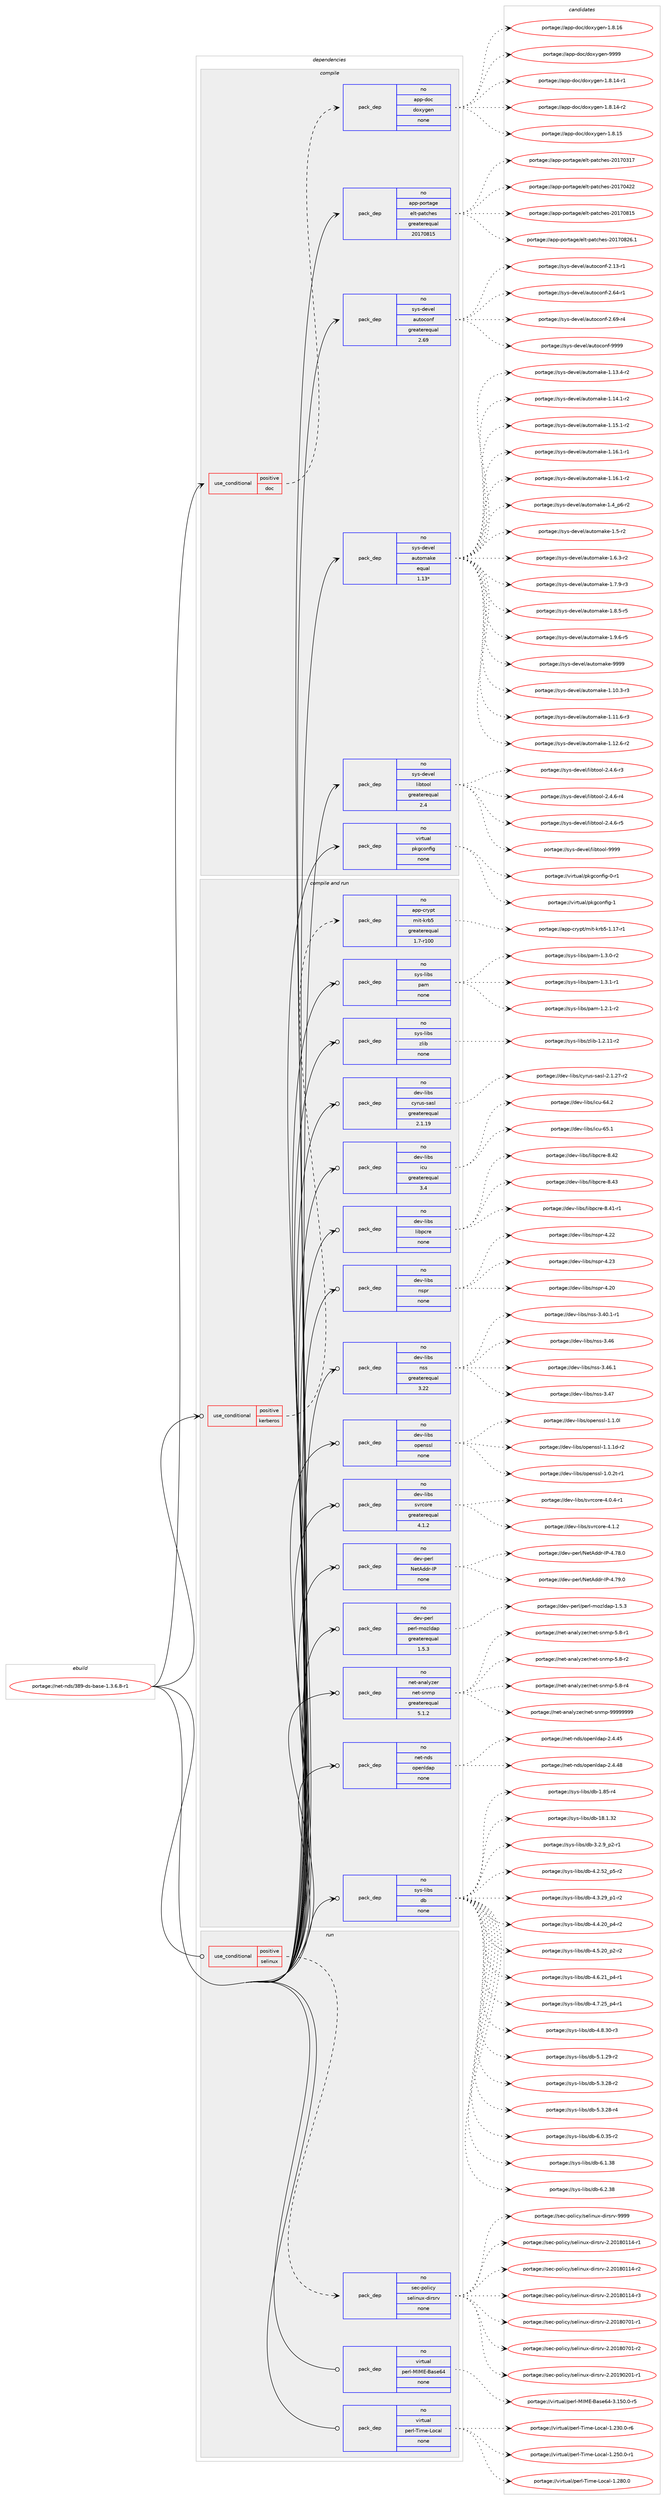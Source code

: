 digraph prolog {

# *************
# Graph options
# *************

newrank=true;
concentrate=true;
compound=true;
graph [rankdir=LR,fontname=Helvetica,fontsize=10,ranksep=1.5];#, ranksep=2.5, nodesep=0.2];
edge  [arrowhead=vee];
node  [fontname=Helvetica,fontsize=10];

# **********
# The ebuild
# **********

subgraph cluster_leftcol {
color=gray;
rank=same;
label=<<i>ebuild</i>>;
id [label="portage://net-nds/389-ds-base-1.3.6.8-r1", color=red, width=4, href="../net-nds/389-ds-base-1.3.6.8-r1.svg"];
}

# ****************
# The dependencies
# ****************

subgraph cluster_midcol {
color=gray;
label=<<i>dependencies</i>>;
subgraph cluster_compile {
fillcolor="#eeeeee";
style=filled;
label=<<i>compile</i>>;
subgraph cond93005 {
dependency371819 [label=<<TABLE BORDER="0" CELLBORDER="1" CELLSPACING="0" CELLPADDING="4"><TR><TD ROWSPAN="3" CELLPADDING="10">use_conditional</TD></TR><TR><TD>positive</TD></TR><TR><TD>doc</TD></TR></TABLE>>, shape=none, color=red];
subgraph pack272538 {
dependency371820 [label=<<TABLE BORDER="0" CELLBORDER="1" CELLSPACING="0" CELLPADDING="4" WIDTH="220"><TR><TD ROWSPAN="6" CELLPADDING="30">pack_dep</TD></TR><TR><TD WIDTH="110">no</TD></TR><TR><TD>app-doc</TD></TR><TR><TD>doxygen</TD></TR><TR><TD>none</TD></TR><TR><TD></TD></TR></TABLE>>, shape=none, color=blue];
}
dependency371819:e -> dependency371820:w [weight=20,style="dashed",arrowhead="vee"];
}
id:e -> dependency371819:w [weight=20,style="solid",arrowhead="vee"];
subgraph pack272539 {
dependency371821 [label=<<TABLE BORDER="0" CELLBORDER="1" CELLSPACING="0" CELLPADDING="4" WIDTH="220"><TR><TD ROWSPAN="6" CELLPADDING="30">pack_dep</TD></TR><TR><TD WIDTH="110">no</TD></TR><TR><TD>app-portage</TD></TR><TR><TD>elt-patches</TD></TR><TR><TD>greaterequal</TD></TR><TR><TD>20170815</TD></TR></TABLE>>, shape=none, color=blue];
}
id:e -> dependency371821:w [weight=20,style="solid",arrowhead="vee"];
subgraph pack272540 {
dependency371822 [label=<<TABLE BORDER="0" CELLBORDER="1" CELLSPACING="0" CELLPADDING="4" WIDTH="220"><TR><TD ROWSPAN="6" CELLPADDING="30">pack_dep</TD></TR><TR><TD WIDTH="110">no</TD></TR><TR><TD>sys-devel</TD></TR><TR><TD>autoconf</TD></TR><TR><TD>greaterequal</TD></TR><TR><TD>2.69</TD></TR></TABLE>>, shape=none, color=blue];
}
id:e -> dependency371822:w [weight=20,style="solid",arrowhead="vee"];
subgraph pack272541 {
dependency371823 [label=<<TABLE BORDER="0" CELLBORDER="1" CELLSPACING="0" CELLPADDING="4" WIDTH="220"><TR><TD ROWSPAN="6" CELLPADDING="30">pack_dep</TD></TR><TR><TD WIDTH="110">no</TD></TR><TR><TD>sys-devel</TD></TR><TR><TD>automake</TD></TR><TR><TD>equal</TD></TR><TR><TD>1.13*</TD></TR></TABLE>>, shape=none, color=blue];
}
id:e -> dependency371823:w [weight=20,style="solid",arrowhead="vee"];
subgraph pack272542 {
dependency371824 [label=<<TABLE BORDER="0" CELLBORDER="1" CELLSPACING="0" CELLPADDING="4" WIDTH="220"><TR><TD ROWSPAN="6" CELLPADDING="30">pack_dep</TD></TR><TR><TD WIDTH="110">no</TD></TR><TR><TD>sys-devel</TD></TR><TR><TD>libtool</TD></TR><TR><TD>greaterequal</TD></TR><TR><TD>2.4</TD></TR></TABLE>>, shape=none, color=blue];
}
id:e -> dependency371824:w [weight=20,style="solid",arrowhead="vee"];
subgraph pack272543 {
dependency371825 [label=<<TABLE BORDER="0" CELLBORDER="1" CELLSPACING="0" CELLPADDING="4" WIDTH="220"><TR><TD ROWSPAN="6" CELLPADDING="30">pack_dep</TD></TR><TR><TD WIDTH="110">no</TD></TR><TR><TD>virtual</TD></TR><TR><TD>pkgconfig</TD></TR><TR><TD>none</TD></TR><TR><TD></TD></TR></TABLE>>, shape=none, color=blue];
}
id:e -> dependency371825:w [weight=20,style="solid",arrowhead="vee"];
}
subgraph cluster_compileandrun {
fillcolor="#eeeeee";
style=filled;
label=<<i>compile and run</i>>;
subgraph cond93006 {
dependency371826 [label=<<TABLE BORDER="0" CELLBORDER="1" CELLSPACING="0" CELLPADDING="4"><TR><TD ROWSPAN="3" CELLPADDING="10">use_conditional</TD></TR><TR><TD>positive</TD></TR><TR><TD>kerberos</TD></TR></TABLE>>, shape=none, color=red];
subgraph pack272544 {
dependency371827 [label=<<TABLE BORDER="0" CELLBORDER="1" CELLSPACING="0" CELLPADDING="4" WIDTH="220"><TR><TD ROWSPAN="6" CELLPADDING="30">pack_dep</TD></TR><TR><TD WIDTH="110">no</TD></TR><TR><TD>app-crypt</TD></TR><TR><TD>mit-krb5</TD></TR><TR><TD>greaterequal</TD></TR><TR><TD>1.7-r100</TD></TR></TABLE>>, shape=none, color=blue];
}
dependency371826:e -> dependency371827:w [weight=20,style="dashed",arrowhead="vee"];
}
id:e -> dependency371826:w [weight=20,style="solid",arrowhead="odotvee"];
subgraph pack272545 {
dependency371828 [label=<<TABLE BORDER="0" CELLBORDER="1" CELLSPACING="0" CELLPADDING="4" WIDTH="220"><TR><TD ROWSPAN="6" CELLPADDING="30">pack_dep</TD></TR><TR><TD WIDTH="110">no</TD></TR><TR><TD>dev-libs</TD></TR><TR><TD>cyrus-sasl</TD></TR><TR><TD>greaterequal</TD></TR><TR><TD>2.1.19</TD></TR></TABLE>>, shape=none, color=blue];
}
id:e -> dependency371828:w [weight=20,style="solid",arrowhead="odotvee"];
subgraph pack272546 {
dependency371829 [label=<<TABLE BORDER="0" CELLBORDER="1" CELLSPACING="0" CELLPADDING="4" WIDTH="220"><TR><TD ROWSPAN="6" CELLPADDING="30">pack_dep</TD></TR><TR><TD WIDTH="110">no</TD></TR><TR><TD>dev-libs</TD></TR><TR><TD>icu</TD></TR><TR><TD>greaterequal</TD></TR><TR><TD>3.4</TD></TR></TABLE>>, shape=none, color=blue];
}
id:e -> dependency371829:w [weight=20,style="solid",arrowhead="odotvee"];
subgraph pack272547 {
dependency371830 [label=<<TABLE BORDER="0" CELLBORDER="1" CELLSPACING="0" CELLPADDING="4" WIDTH="220"><TR><TD ROWSPAN="6" CELLPADDING="30">pack_dep</TD></TR><TR><TD WIDTH="110">no</TD></TR><TR><TD>dev-libs</TD></TR><TR><TD>libpcre</TD></TR><TR><TD>none</TD></TR><TR><TD></TD></TR></TABLE>>, shape=none, color=blue];
}
id:e -> dependency371830:w [weight=20,style="solid",arrowhead="odotvee"];
subgraph pack272548 {
dependency371831 [label=<<TABLE BORDER="0" CELLBORDER="1" CELLSPACING="0" CELLPADDING="4" WIDTH="220"><TR><TD ROWSPAN="6" CELLPADDING="30">pack_dep</TD></TR><TR><TD WIDTH="110">no</TD></TR><TR><TD>dev-libs</TD></TR><TR><TD>nspr</TD></TR><TR><TD>none</TD></TR><TR><TD></TD></TR></TABLE>>, shape=none, color=blue];
}
id:e -> dependency371831:w [weight=20,style="solid",arrowhead="odotvee"];
subgraph pack272549 {
dependency371832 [label=<<TABLE BORDER="0" CELLBORDER="1" CELLSPACING="0" CELLPADDING="4" WIDTH="220"><TR><TD ROWSPAN="6" CELLPADDING="30">pack_dep</TD></TR><TR><TD WIDTH="110">no</TD></TR><TR><TD>dev-libs</TD></TR><TR><TD>nss</TD></TR><TR><TD>greaterequal</TD></TR><TR><TD>3.22</TD></TR></TABLE>>, shape=none, color=blue];
}
id:e -> dependency371832:w [weight=20,style="solid",arrowhead="odotvee"];
subgraph pack272550 {
dependency371833 [label=<<TABLE BORDER="0" CELLBORDER="1" CELLSPACING="0" CELLPADDING="4" WIDTH="220"><TR><TD ROWSPAN="6" CELLPADDING="30">pack_dep</TD></TR><TR><TD WIDTH="110">no</TD></TR><TR><TD>dev-libs</TD></TR><TR><TD>openssl</TD></TR><TR><TD>none</TD></TR><TR><TD></TD></TR></TABLE>>, shape=none, color=blue];
}
id:e -> dependency371833:w [weight=20,style="solid",arrowhead="odotvee"];
subgraph pack272551 {
dependency371834 [label=<<TABLE BORDER="0" CELLBORDER="1" CELLSPACING="0" CELLPADDING="4" WIDTH="220"><TR><TD ROWSPAN="6" CELLPADDING="30">pack_dep</TD></TR><TR><TD WIDTH="110">no</TD></TR><TR><TD>dev-libs</TD></TR><TR><TD>svrcore</TD></TR><TR><TD>greaterequal</TD></TR><TR><TD>4.1.2</TD></TR></TABLE>>, shape=none, color=blue];
}
id:e -> dependency371834:w [weight=20,style="solid",arrowhead="odotvee"];
subgraph pack272552 {
dependency371835 [label=<<TABLE BORDER="0" CELLBORDER="1" CELLSPACING="0" CELLPADDING="4" WIDTH="220"><TR><TD ROWSPAN="6" CELLPADDING="30">pack_dep</TD></TR><TR><TD WIDTH="110">no</TD></TR><TR><TD>dev-perl</TD></TR><TR><TD>NetAddr-IP</TD></TR><TR><TD>none</TD></TR><TR><TD></TD></TR></TABLE>>, shape=none, color=blue];
}
id:e -> dependency371835:w [weight=20,style="solid",arrowhead="odotvee"];
subgraph pack272553 {
dependency371836 [label=<<TABLE BORDER="0" CELLBORDER="1" CELLSPACING="0" CELLPADDING="4" WIDTH="220"><TR><TD ROWSPAN="6" CELLPADDING="30">pack_dep</TD></TR><TR><TD WIDTH="110">no</TD></TR><TR><TD>dev-perl</TD></TR><TR><TD>perl-mozldap</TD></TR><TR><TD>greaterequal</TD></TR><TR><TD>1.5.3</TD></TR></TABLE>>, shape=none, color=blue];
}
id:e -> dependency371836:w [weight=20,style="solid",arrowhead="odotvee"];
subgraph pack272554 {
dependency371837 [label=<<TABLE BORDER="0" CELLBORDER="1" CELLSPACING="0" CELLPADDING="4" WIDTH="220"><TR><TD ROWSPAN="6" CELLPADDING="30">pack_dep</TD></TR><TR><TD WIDTH="110">no</TD></TR><TR><TD>net-analyzer</TD></TR><TR><TD>net-snmp</TD></TR><TR><TD>greaterequal</TD></TR><TR><TD>5.1.2</TD></TR></TABLE>>, shape=none, color=blue];
}
id:e -> dependency371837:w [weight=20,style="solid",arrowhead="odotvee"];
subgraph pack272555 {
dependency371838 [label=<<TABLE BORDER="0" CELLBORDER="1" CELLSPACING="0" CELLPADDING="4" WIDTH="220"><TR><TD ROWSPAN="6" CELLPADDING="30">pack_dep</TD></TR><TR><TD WIDTH="110">no</TD></TR><TR><TD>net-nds</TD></TR><TR><TD>openldap</TD></TR><TR><TD>none</TD></TR><TR><TD></TD></TR></TABLE>>, shape=none, color=blue];
}
id:e -> dependency371838:w [weight=20,style="solid",arrowhead="odotvee"];
subgraph pack272556 {
dependency371839 [label=<<TABLE BORDER="0" CELLBORDER="1" CELLSPACING="0" CELLPADDING="4" WIDTH="220"><TR><TD ROWSPAN="6" CELLPADDING="30">pack_dep</TD></TR><TR><TD WIDTH="110">no</TD></TR><TR><TD>sys-libs</TD></TR><TR><TD>db</TD></TR><TR><TD>none</TD></TR><TR><TD></TD></TR></TABLE>>, shape=none, color=blue];
}
id:e -> dependency371839:w [weight=20,style="solid",arrowhead="odotvee"];
subgraph pack272557 {
dependency371840 [label=<<TABLE BORDER="0" CELLBORDER="1" CELLSPACING="0" CELLPADDING="4" WIDTH="220"><TR><TD ROWSPAN="6" CELLPADDING="30">pack_dep</TD></TR><TR><TD WIDTH="110">no</TD></TR><TR><TD>sys-libs</TD></TR><TR><TD>pam</TD></TR><TR><TD>none</TD></TR><TR><TD></TD></TR></TABLE>>, shape=none, color=blue];
}
id:e -> dependency371840:w [weight=20,style="solid",arrowhead="odotvee"];
subgraph pack272558 {
dependency371841 [label=<<TABLE BORDER="0" CELLBORDER="1" CELLSPACING="0" CELLPADDING="4" WIDTH="220"><TR><TD ROWSPAN="6" CELLPADDING="30">pack_dep</TD></TR><TR><TD WIDTH="110">no</TD></TR><TR><TD>sys-libs</TD></TR><TR><TD>zlib</TD></TR><TR><TD>none</TD></TR><TR><TD></TD></TR></TABLE>>, shape=none, color=blue];
}
id:e -> dependency371841:w [weight=20,style="solid",arrowhead="odotvee"];
}
subgraph cluster_run {
fillcolor="#eeeeee";
style=filled;
label=<<i>run</i>>;
subgraph cond93007 {
dependency371842 [label=<<TABLE BORDER="0" CELLBORDER="1" CELLSPACING="0" CELLPADDING="4"><TR><TD ROWSPAN="3" CELLPADDING="10">use_conditional</TD></TR><TR><TD>positive</TD></TR><TR><TD>selinux</TD></TR></TABLE>>, shape=none, color=red];
subgraph pack272559 {
dependency371843 [label=<<TABLE BORDER="0" CELLBORDER="1" CELLSPACING="0" CELLPADDING="4" WIDTH="220"><TR><TD ROWSPAN="6" CELLPADDING="30">pack_dep</TD></TR><TR><TD WIDTH="110">no</TD></TR><TR><TD>sec-policy</TD></TR><TR><TD>selinux-dirsrv</TD></TR><TR><TD>none</TD></TR><TR><TD></TD></TR></TABLE>>, shape=none, color=blue];
}
dependency371842:e -> dependency371843:w [weight=20,style="dashed",arrowhead="vee"];
}
id:e -> dependency371842:w [weight=20,style="solid",arrowhead="odot"];
subgraph pack272560 {
dependency371844 [label=<<TABLE BORDER="0" CELLBORDER="1" CELLSPACING="0" CELLPADDING="4" WIDTH="220"><TR><TD ROWSPAN="6" CELLPADDING="30">pack_dep</TD></TR><TR><TD WIDTH="110">no</TD></TR><TR><TD>virtual</TD></TR><TR><TD>perl-MIME-Base64</TD></TR><TR><TD>none</TD></TR><TR><TD></TD></TR></TABLE>>, shape=none, color=blue];
}
id:e -> dependency371844:w [weight=20,style="solid",arrowhead="odot"];
subgraph pack272561 {
dependency371845 [label=<<TABLE BORDER="0" CELLBORDER="1" CELLSPACING="0" CELLPADDING="4" WIDTH="220"><TR><TD ROWSPAN="6" CELLPADDING="30">pack_dep</TD></TR><TR><TD WIDTH="110">no</TD></TR><TR><TD>virtual</TD></TR><TR><TD>perl-Time-Local</TD></TR><TR><TD>none</TD></TR><TR><TD></TD></TR></TABLE>>, shape=none, color=blue];
}
id:e -> dependency371845:w [weight=20,style="solid",arrowhead="odot"];
}
}

# **************
# The candidates
# **************

subgraph cluster_choices {
rank=same;
color=gray;
label=<<i>candidates</i>>;

subgraph choice272538 {
color=black;
nodesep=1;
choiceportage97112112451001119947100111120121103101110454946564649524511449 [label="portage://app-doc/doxygen-1.8.14-r1", color=red, width=4,href="../app-doc/doxygen-1.8.14-r1.svg"];
choiceportage97112112451001119947100111120121103101110454946564649524511450 [label="portage://app-doc/doxygen-1.8.14-r2", color=red, width=4,href="../app-doc/doxygen-1.8.14-r2.svg"];
choiceportage9711211245100111994710011112012110310111045494656464953 [label="portage://app-doc/doxygen-1.8.15", color=red, width=4,href="../app-doc/doxygen-1.8.15.svg"];
choiceportage9711211245100111994710011112012110310111045494656464954 [label="portage://app-doc/doxygen-1.8.16", color=red, width=4,href="../app-doc/doxygen-1.8.16.svg"];
choiceportage971121124510011199471001111201211031011104557575757 [label="portage://app-doc/doxygen-9999", color=red, width=4,href="../app-doc/doxygen-9999.svg"];
dependency371820:e -> choiceportage97112112451001119947100111120121103101110454946564649524511449:w [style=dotted,weight="100"];
dependency371820:e -> choiceportage97112112451001119947100111120121103101110454946564649524511450:w [style=dotted,weight="100"];
dependency371820:e -> choiceportage9711211245100111994710011112012110310111045494656464953:w [style=dotted,weight="100"];
dependency371820:e -> choiceportage9711211245100111994710011112012110310111045494656464954:w [style=dotted,weight="100"];
dependency371820:e -> choiceportage971121124510011199471001111201211031011104557575757:w [style=dotted,weight="100"];
}
subgraph choice272539 {
color=black;
nodesep=1;
choiceportage97112112451121111141169710310147101108116451129711699104101115455048495548514955 [label="portage://app-portage/elt-patches-20170317", color=red, width=4,href="../app-portage/elt-patches-20170317.svg"];
choiceportage97112112451121111141169710310147101108116451129711699104101115455048495548525050 [label="portage://app-portage/elt-patches-20170422", color=red, width=4,href="../app-portage/elt-patches-20170422.svg"];
choiceportage97112112451121111141169710310147101108116451129711699104101115455048495548564953 [label="portage://app-portage/elt-patches-20170815", color=red, width=4,href="../app-portage/elt-patches-20170815.svg"];
choiceportage971121124511211111411697103101471011081164511297116991041011154550484955485650544649 [label="portage://app-portage/elt-patches-20170826.1", color=red, width=4,href="../app-portage/elt-patches-20170826.1.svg"];
dependency371821:e -> choiceportage97112112451121111141169710310147101108116451129711699104101115455048495548514955:w [style=dotted,weight="100"];
dependency371821:e -> choiceportage97112112451121111141169710310147101108116451129711699104101115455048495548525050:w [style=dotted,weight="100"];
dependency371821:e -> choiceportage97112112451121111141169710310147101108116451129711699104101115455048495548564953:w [style=dotted,weight="100"];
dependency371821:e -> choiceportage971121124511211111411697103101471011081164511297116991041011154550484955485650544649:w [style=dotted,weight="100"];
}
subgraph choice272540 {
color=black;
nodesep=1;
choiceportage1151211154510010111810110847971171161119911111010245504649514511449 [label="portage://sys-devel/autoconf-2.13-r1", color=red, width=4,href="../sys-devel/autoconf-2.13-r1.svg"];
choiceportage1151211154510010111810110847971171161119911111010245504654524511449 [label="portage://sys-devel/autoconf-2.64-r1", color=red, width=4,href="../sys-devel/autoconf-2.64-r1.svg"];
choiceportage1151211154510010111810110847971171161119911111010245504654574511452 [label="portage://sys-devel/autoconf-2.69-r4", color=red, width=4,href="../sys-devel/autoconf-2.69-r4.svg"];
choiceportage115121115451001011181011084797117116111991111101024557575757 [label="portage://sys-devel/autoconf-9999", color=red, width=4,href="../sys-devel/autoconf-9999.svg"];
dependency371822:e -> choiceportage1151211154510010111810110847971171161119911111010245504649514511449:w [style=dotted,weight="100"];
dependency371822:e -> choiceportage1151211154510010111810110847971171161119911111010245504654524511449:w [style=dotted,weight="100"];
dependency371822:e -> choiceportage1151211154510010111810110847971171161119911111010245504654574511452:w [style=dotted,weight="100"];
dependency371822:e -> choiceportage115121115451001011181011084797117116111991111101024557575757:w [style=dotted,weight="100"];
}
subgraph choice272541 {
color=black;
nodesep=1;
choiceportage11512111545100101118101108479711711611110997107101454946494846514511451 [label="portage://sys-devel/automake-1.10.3-r3", color=red, width=4,href="../sys-devel/automake-1.10.3-r3.svg"];
choiceportage11512111545100101118101108479711711611110997107101454946494946544511451 [label="portage://sys-devel/automake-1.11.6-r3", color=red, width=4,href="../sys-devel/automake-1.11.6-r3.svg"];
choiceportage11512111545100101118101108479711711611110997107101454946495046544511450 [label="portage://sys-devel/automake-1.12.6-r2", color=red, width=4,href="../sys-devel/automake-1.12.6-r2.svg"];
choiceportage11512111545100101118101108479711711611110997107101454946495146524511450 [label="portage://sys-devel/automake-1.13.4-r2", color=red, width=4,href="../sys-devel/automake-1.13.4-r2.svg"];
choiceportage11512111545100101118101108479711711611110997107101454946495246494511450 [label="portage://sys-devel/automake-1.14.1-r2", color=red, width=4,href="../sys-devel/automake-1.14.1-r2.svg"];
choiceportage11512111545100101118101108479711711611110997107101454946495346494511450 [label="portage://sys-devel/automake-1.15.1-r2", color=red, width=4,href="../sys-devel/automake-1.15.1-r2.svg"];
choiceportage11512111545100101118101108479711711611110997107101454946495446494511449 [label="portage://sys-devel/automake-1.16.1-r1", color=red, width=4,href="../sys-devel/automake-1.16.1-r1.svg"];
choiceportage11512111545100101118101108479711711611110997107101454946495446494511450 [label="portage://sys-devel/automake-1.16.1-r2", color=red, width=4,href="../sys-devel/automake-1.16.1-r2.svg"];
choiceportage115121115451001011181011084797117116111109971071014549465295112544511450 [label="portage://sys-devel/automake-1.4_p6-r2", color=red, width=4,href="../sys-devel/automake-1.4_p6-r2.svg"];
choiceportage11512111545100101118101108479711711611110997107101454946534511450 [label="portage://sys-devel/automake-1.5-r2", color=red, width=4,href="../sys-devel/automake-1.5-r2.svg"];
choiceportage115121115451001011181011084797117116111109971071014549465446514511450 [label="portage://sys-devel/automake-1.6.3-r2", color=red, width=4,href="../sys-devel/automake-1.6.3-r2.svg"];
choiceportage115121115451001011181011084797117116111109971071014549465546574511451 [label="portage://sys-devel/automake-1.7.9-r3", color=red, width=4,href="../sys-devel/automake-1.7.9-r3.svg"];
choiceportage115121115451001011181011084797117116111109971071014549465646534511453 [label="portage://sys-devel/automake-1.8.5-r5", color=red, width=4,href="../sys-devel/automake-1.8.5-r5.svg"];
choiceportage115121115451001011181011084797117116111109971071014549465746544511453 [label="portage://sys-devel/automake-1.9.6-r5", color=red, width=4,href="../sys-devel/automake-1.9.6-r5.svg"];
choiceportage115121115451001011181011084797117116111109971071014557575757 [label="portage://sys-devel/automake-9999", color=red, width=4,href="../sys-devel/automake-9999.svg"];
dependency371823:e -> choiceportage11512111545100101118101108479711711611110997107101454946494846514511451:w [style=dotted,weight="100"];
dependency371823:e -> choiceportage11512111545100101118101108479711711611110997107101454946494946544511451:w [style=dotted,weight="100"];
dependency371823:e -> choiceportage11512111545100101118101108479711711611110997107101454946495046544511450:w [style=dotted,weight="100"];
dependency371823:e -> choiceportage11512111545100101118101108479711711611110997107101454946495146524511450:w [style=dotted,weight="100"];
dependency371823:e -> choiceportage11512111545100101118101108479711711611110997107101454946495246494511450:w [style=dotted,weight="100"];
dependency371823:e -> choiceportage11512111545100101118101108479711711611110997107101454946495346494511450:w [style=dotted,weight="100"];
dependency371823:e -> choiceportage11512111545100101118101108479711711611110997107101454946495446494511449:w [style=dotted,weight="100"];
dependency371823:e -> choiceportage11512111545100101118101108479711711611110997107101454946495446494511450:w [style=dotted,weight="100"];
dependency371823:e -> choiceportage115121115451001011181011084797117116111109971071014549465295112544511450:w [style=dotted,weight="100"];
dependency371823:e -> choiceportage11512111545100101118101108479711711611110997107101454946534511450:w [style=dotted,weight="100"];
dependency371823:e -> choiceportage115121115451001011181011084797117116111109971071014549465446514511450:w [style=dotted,weight="100"];
dependency371823:e -> choiceportage115121115451001011181011084797117116111109971071014549465546574511451:w [style=dotted,weight="100"];
dependency371823:e -> choiceportage115121115451001011181011084797117116111109971071014549465646534511453:w [style=dotted,weight="100"];
dependency371823:e -> choiceportage115121115451001011181011084797117116111109971071014549465746544511453:w [style=dotted,weight="100"];
dependency371823:e -> choiceportage115121115451001011181011084797117116111109971071014557575757:w [style=dotted,weight="100"];
}
subgraph choice272542 {
color=black;
nodesep=1;
choiceportage1151211154510010111810110847108105981161111111084550465246544511451 [label="portage://sys-devel/libtool-2.4.6-r3", color=red, width=4,href="../sys-devel/libtool-2.4.6-r3.svg"];
choiceportage1151211154510010111810110847108105981161111111084550465246544511452 [label="portage://sys-devel/libtool-2.4.6-r4", color=red, width=4,href="../sys-devel/libtool-2.4.6-r4.svg"];
choiceportage1151211154510010111810110847108105981161111111084550465246544511453 [label="portage://sys-devel/libtool-2.4.6-r5", color=red, width=4,href="../sys-devel/libtool-2.4.6-r5.svg"];
choiceportage1151211154510010111810110847108105981161111111084557575757 [label="portage://sys-devel/libtool-9999", color=red, width=4,href="../sys-devel/libtool-9999.svg"];
dependency371824:e -> choiceportage1151211154510010111810110847108105981161111111084550465246544511451:w [style=dotted,weight="100"];
dependency371824:e -> choiceportage1151211154510010111810110847108105981161111111084550465246544511452:w [style=dotted,weight="100"];
dependency371824:e -> choiceportage1151211154510010111810110847108105981161111111084550465246544511453:w [style=dotted,weight="100"];
dependency371824:e -> choiceportage1151211154510010111810110847108105981161111111084557575757:w [style=dotted,weight="100"];
}
subgraph choice272543 {
color=black;
nodesep=1;
choiceportage11810511411611797108471121071039911111010210510345484511449 [label="portage://virtual/pkgconfig-0-r1", color=red, width=4,href="../virtual/pkgconfig-0-r1.svg"];
choiceportage1181051141161179710847112107103991111101021051034549 [label="portage://virtual/pkgconfig-1", color=red, width=4,href="../virtual/pkgconfig-1.svg"];
dependency371825:e -> choiceportage11810511411611797108471121071039911111010210510345484511449:w [style=dotted,weight="100"];
dependency371825:e -> choiceportage1181051141161179710847112107103991111101021051034549:w [style=dotted,weight="100"];
}
subgraph choice272544 {
color=black;
nodesep=1;
choiceportage9711211245991141211121164710910511645107114985345494649554511449 [label="portage://app-crypt/mit-krb5-1.17-r1", color=red, width=4,href="../app-crypt/mit-krb5-1.17-r1.svg"];
dependency371827:e -> choiceportage9711211245991141211121164710910511645107114985345494649554511449:w [style=dotted,weight="100"];
}
subgraph choice272545 {
color=black;
nodesep=1;
choiceportage100101118451081059811547991211141171154511597115108455046494650554511450 [label="portage://dev-libs/cyrus-sasl-2.1.27-r2", color=red, width=4,href="../dev-libs/cyrus-sasl-2.1.27-r2.svg"];
dependency371828:e -> choiceportage100101118451081059811547991211141171154511597115108455046494650554511450:w [style=dotted,weight="100"];
}
subgraph choice272546 {
color=black;
nodesep=1;
choiceportage100101118451081059811547105991174554524650 [label="portage://dev-libs/icu-64.2", color=red, width=4,href="../dev-libs/icu-64.2.svg"];
choiceportage100101118451081059811547105991174554534649 [label="portage://dev-libs/icu-65.1", color=red, width=4,href="../dev-libs/icu-65.1.svg"];
dependency371829:e -> choiceportage100101118451081059811547105991174554524650:w [style=dotted,weight="100"];
dependency371829:e -> choiceportage100101118451081059811547105991174554534649:w [style=dotted,weight="100"];
}
subgraph choice272547 {
color=black;
nodesep=1;
choiceportage100101118451081059811547108105981129911410145564652494511449 [label="portage://dev-libs/libpcre-8.41-r1", color=red, width=4,href="../dev-libs/libpcre-8.41-r1.svg"];
choiceportage10010111845108105981154710810598112991141014556465250 [label="portage://dev-libs/libpcre-8.42", color=red, width=4,href="../dev-libs/libpcre-8.42.svg"];
choiceportage10010111845108105981154710810598112991141014556465251 [label="portage://dev-libs/libpcre-8.43", color=red, width=4,href="../dev-libs/libpcre-8.43.svg"];
dependency371830:e -> choiceportage100101118451081059811547108105981129911410145564652494511449:w [style=dotted,weight="100"];
dependency371830:e -> choiceportage10010111845108105981154710810598112991141014556465250:w [style=dotted,weight="100"];
dependency371830:e -> choiceportage10010111845108105981154710810598112991141014556465251:w [style=dotted,weight="100"];
}
subgraph choice272548 {
color=black;
nodesep=1;
choiceportage1001011184510810598115471101151121144552465048 [label="portage://dev-libs/nspr-4.20", color=red, width=4,href="../dev-libs/nspr-4.20.svg"];
choiceportage1001011184510810598115471101151121144552465050 [label="portage://dev-libs/nspr-4.22", color=red, width=4,href="../dev-libs/nspr-4.22.svg"];
choiceportage1001011184510810598115471101151121144552465051 [label="portage://dev-libs/nspr-4.23", color=red, width=4,href="../dev-libs/nspr-4.23.svg"];
dependency371831:e -> choiceportage1001011184510810598115471101151121144552465048:w [style=dotted,weight="100"];
dependency371831:e -> choiceportage1001011184510810598115471101151121144552465050:w [style=dotted,weight="100"];
dependency371831:e -> choiceportage1001011184510810598115471101151121144552465051:w [style=dotted,weight="100"];
}
subgraph choice272549 {
color=black;
nodesep=1;
choiceportage100101118451081059811547110115115455146524846494511449 [label="portage://dev-libs/nss-3.40.1-r1", color=red, width=4,href="../dev-libs/nss-3.40.1-r1.svg"];
choiceportage1001011184510810598115471101151154551465254 [label="portage://dev-libs/nss-3.46", color=red, width=4,href="../dev-libs/nss-3.46.svg"];
choiceportage10010111845108105981154711011511545514652544649 [label="portage://dev-libs/nss-3.46.1", color=red, width=4,href="../dev-libs/nss-3.46.1.svg"];
choiceportage1001011184510810598115471101151154551465255 [label="portage://dev-libs/nss-3.47", color=red, width=4,href="../dev-libs/nss-3.47.svg"];
dependency371832:e -> choiceportage100101118451081059811547110115115455146524846494511449:w [style=dotted,weight="100"];
dependency371832:e -> choiceportage1001011184510810598115471101151154551465254:w [style=dotted,weight="100"];
dependency371832:e -> choiceportage10010111845108105981154711011511545514652544649:w [style=dotted,weight="100"];
dependency371832:e -> choiceportage1001011184510810598115471101151154551465255:w [style=dotted,weight="100"];
}
subgraph choice272550 {
color=black;
nodesep=1;
choiceportage1001011184510810598115471111121011101151151084549464846501164511449 [label="portage://dev-libs/openssl-1.0.2t-r1", color=red, width=4,href="../dev-libs/openssl-1.0.2t-r1.svg"];
choiceportage100101118451081059811547111112101110115115108454946494648108 [label="portage://dev-libs/openssl-1.1.0l", color=red, width=4,href="../dev-libs/openssl-1.1.0l.svg"];
choiceportage1001011184510810598115471111121011101151151084549464946491004511450 [label="portage://dev-libs/openssl-1.1.1d-r2", color=red, width=4,href="../dev-libs/openssl-1.1.1d-r2.svg"];
dependency371833:e -> choiceportage1001011184510810598115471111121011101151151084549464846501164511449:w [style=dotted,weight="100"];
dependency371833:e -> choiceportage100101118451081059811547111112101110115115108454946494648108:w [style=dotted,weight="100"];
dependency371833:e -> choiceportage1001011184510810598115471111121011101151151084549464946491004511450:w [style=dotted,weight="100"];
}
subgraph choice272551 {
color=black;
nodesep=1;
choiceportage100101118451081059811547115118114991111141014552464846524511449 [label="portage://dev-libs/svrcore-4.0.4-r1", color=red, width=4,href="../dev-libs/svrcore-4.0.4-r1.svg"];
choiceportage10010111845108105981154711511811499111114101455246494650 [label="portage://dev-libs/svrcore-4.1.2", color=red, width=4,href="../dev-libs/svrcore-4.1.2.svg"];
dependency371834:e -> choiceportage100101118451081059811547115118114991111141014552464846524511449:w [style=dotted,weight="100"];
dependency371834:e -> choiceportage10010111845108105981154711511811499111114101455246494650:w [style=dotted,weight="100"];
}
subgraph choice272552 {
color=black;
nodesep=1;
choiceportage1001011184511210111410847781011166510010011445738045524655564648 [label="portage://dev-perl/NetAddr-IP-4.78.0", color=red, width=4,href="../dev-perl/NetAddr-IP-4.78.0.svg"];
choiceportage1001011184511210111410847781011166510010011445738045524655574648 [label="portage://dev-perl/NetAddr-IP-4.79.0", color=red, width=4,href="../dev-perl/NetAddr-IP-4.79.0.svg"];
dependency371835:e -> choiceportage1001011184511210111410847781011166510010011445738045524655564648:w [style=dotted,weight="100"];
dependency371835:e -> choiceportage1001011184511210111410847781011166510010011445738045524655574648:w [style=dotted,weight="100"];
}
subgraph choice272553 {
color=black;
nodesep=1;
choiceportage10010111845112101114108471121011141084510911112210810097112454946534651 [label="portage://dev-perl/perl-mozldap-1.5.3", color=red, width=4,href="../dev-perl/perl-mozldap-1.5.3.svg"];
dependency371836:e -> choiceportage10010111845112101114108471121011141084510911112210810097112454946534651:w [style=dotted,weight="100"];
}
subgraph choice272554 {
color=black;
nodesep=1;
choiceportage1101011164597110971081211221011144711010111645115110109112455346564511449 [label="portage://net-analyzer/net-snmp-5.8-r1", color=red, width=4,href="../net-analyzer/net-snmp-5.8-r1.svg"];
choiceportage1101011164597110971081211221011144711010111645115110109112455346564511450 [label="portage://net-analyzer/net-snmp-5.8-r2", color=red, width=4,href="../net-analyzer/net-snmp-5.8-r2.svg"];
choiceportage1101011164597110971081211221011144711010111645115110109112455346564511452 [label="portage://net-analyzer/net-snmp-5.8-r4", color=red, width=4,href="../net-analyzer/net-snmp-5.8-r4.svg"];
choiceportage1101011164597110971081211221011144711010111645115110109112455757575757575757 [label="portage://net-analyzer/net-snmp-99999999", color=red, width=4,href="../net-analyzer/net-snmp-99999999.svg"];
dependency371837:e -> choiceportage1101011164597110971081211221011144711010111645115110109112455346564511449:w [style=dotted,weight="100"];
dependency371837:e -> choiceportage1101011164597110971081211221011144711010111645115110109112455346564511450:w [style=dotted,weight="100"];
dependency371837:e -> choiceportage1101011164597110971081211221011144711010111645115110109112455346564511452:w [style=dotted,weight="100"];
dependency371837:e -> choiceportage1101011164597110971081211221011144711010111645115110109112455757575757575757:w [style=dotted,weight="100"];
}
subgraph choice272555 {
color=black;
nodesep=1;
choiceportage11010111645110100115471111121011101081009711245504652465253 [label="portage://net-nds/openldap-2.4.45", color=red, width=4,href="../net-nds/openldap-2.4.45.svg"];
choiceportage11010111645110100115471111121011101081009711245504652465256 [label="portage://net-nds/openldap-2.4.48", color=red, width=4,href="../net-nds/openldap-2.4.48.svg"];
dependency371838:e -> choiceportage11010111645110100115471111121011101081009711245504652465253:w [style=dotted,weight="100"];
dependency371838:e -> choiceportage11010111645110100115471111121011101081009711245504652465256:w [style=dotted,weight="100"];
}
subgraph choice272556 {
color=black;
nodesep=1;
choiceportage1151211154510810598115471009845494656534511452 [label="portage://sys-libs/db-1.85-r4", color=red, width=4,href="../sys-libs/db-1.85-r4.svg"];
choiceportage115121115451081059811547100984549564649465150 [label="portage://sys-libs/db-18.1.32", color=red, width=4,href="../sys-libs/db-18.1.32.svg"];
choiceportage1151211154510810598115471009845514650465795112504511449 [label="portage://sys-libs/db-3.2.9_p2-r1", color=red, width=4,href="../sys-libs/db-3.2.9_p2-r1.svg"];
choiceportage115121115451081059811547100984552465046535095112534511450 [label="portage://sys-libs/db-4.2.52_p5-r2", color=red, width=4,href="../sys-libs/db-4.2.52_p5-r2.svg"];
choiceportage115121115451081059811547100984552465146505795112494511450 [label="portage://sys-libs/db-4.3.29_p1-r2", color=red, width=4,href="../sys-libs/db-4.3.29_p1-r2.svg"];
choiceportage115121115451081059811547100984552465246504895112524511450 [label="portage://sys-libs/db-4.4.20_p4-r2", color=red, width=4,href="../sys-libs/db-4.4.20_p4-r2.svg"];
choiceportage115121115451081059811547100984552465346504895112504511450 [label="portage://sys-libs/db-4.5.20_p2-r2", color=red, width=4,href="../sys-libs/db-4.5.20_p2-r2.svg"];
choiceportage115121115451081059811547100984552465446504995112524511449 [label="portage://sys-libs/db-4.6.21_p4-r1", color=red, width=4,href="../sys-libs/db-4.6.21_p4-r1.svg"];
choiceportage115121115451081059811547100984552465546505395112524511449 [label="portage://sys-libs/db-4.7.25_p4-r1", color=red, width=4,href="../sys-libs/db-4.7.25_p4-r1.svg"];
choiceportage11512111545108105981154710098455246564651484511451 [label="portage://sys-libs/db-4.8.30-r3", color=red, width=4,href="../sys-libs/db-4.8.30-r3.svg"];
choiceportage11512111545108105981154710098455346494650574511450 [label="portage://sys-libs/db-5.1.29-r2", color=red, width=4,href="../sys-libs/db-5.1.29-r2.svg"];
choiceportage11512111545108105981154710098455346514650564511450 [label="portage://sys-libs/db-5.3.28-r2", color=red, width=4,href="../sys-libs/db-5.3.28-r2.svg"];
choiceportage11512111545108105981154710098455346514650564511452 [label="portage://sys-libs/db-5.3.28-r4", color=red, width=4,href="../sys-libs/db-5.3.28-r4.svg"];
choiceportage11512111545108105981154710098455446484651534511450 [label="portage://sys-libs/db-6.0.35-r2", color=red, width=4,href="../sys-libs/db-6.0.35-r2.svg"];
choiceportage1151211154510810598115471009845544649465156 [label="portage://sys-libs/db-6.1.38", color=red, width=4,href="../sys-libs/db-6.1.38.svg"];
choiceportage1151211154510810598115471009845544650465156 [label="portage://sys-libs/db-6.2.38", color=red, width=4,href="../sys-libs/db-6.2.38.svg"];
dependency371839:e -> choiceportage1151211154510810598115471009845494656534511452:w [style=dotted,weight="100"];
dependency371839:e -> choiceportage115121115451081059811547100984549564649465150:w [style=dotted,weight="100"];
dependency371839:e -> choiceportage1151211154510810598115471009845514650465795112504511449:w [style=dotted,weight="100"];
dependency371839:e -> choiceportage115121115451081059811547100984552465046535095112534511450:w [style=dotted,weight="100"];
dependency371839:e -> choiceportage115121115451081059811547100984552465146505795112494511450:w [style=dotted,weight="100"];
dependency371839:e -> choiceportage115121115451081059811547100984552465246504895112524511450:w [style=dotted,weight="100"];
dependency371839:e -> choiceportage115121115451081059811547100984552465346504895112504511450:w [style=dotted,weight="100"];
dependency371839:e -> choiceportage115121115451081059811547100984552465446504995112524511449:w [style=dotted,weight="100"];
dependency371839:e -> choiceportage115121115451081059811547100984552465546505395112524511449:w [style=dotted,weight="100"];
dependency371839:e -> choiceportage11512111545108105981154710098455246564651484511451:w [style=dotted,weight="100"];
dependency371839:e -> choiceportage11512111545108105981154710098455346494650574511450:w [style=dotted,weight="100"];
dependency371839:e -> choiceportage11512111545108105981154710098455346514650564511450:w [style=dotted,weight="100"];
dependency371839:e -> choiceportage11512111545108105981154710098455346514650564511452:w [style=dotted,weight="100"];
dependency371839:e -> choiceportage11512111545108105981154710098455446484651534511450:w [style=dotted,weight="100"];
dependency371839:e -> choiceportage1151211154510810598115471009845544649465156:w [style=dotted,weight="100"];
dependency371839:e -> choiceportage1151211154510810598115471009845544650465156:w [style=dotted,weight="100"];
}
subgraph choice272557 {
color=black;
nodesep=1;
choiceportage115121115451081059811547112971094549465046494511450 [label="portage://sys-libs/pam-1.2.1-r2", color=red, width=4,href="../sys-libs/pam-1.2.1-r2.svg"];
choiceportage115121115451081059811547112971094549465146484511450 [label="portage://sys-libs/pam-1.3.0-r2", color=red, width=4,href="../sys-libs/pam-1.3.0-r2.svg"];
choiceportage115121115451081059811547112971094549465146494511449 [label="portage://sys-libs/pam-1.3.1-r1", color=red, width=4,href="../sys-libs/pam-1.3.1-r1.svg"];
dependency371840:e -> choiceportage115121115451081059811547112971094549465046494511450:w [style=dotted,weight="100"];
dependency371840:e -> choiceportage115121115451081059811547112971094549465146484511450:w [style=dotted,weight="100"];
dependency371840:e -> choiceportage115121115451081059811547112971094549465146494511449:w [style=dotted,weight="100"];
}
subgraph choice272558 {
color=black;
nodesep=1;
choiceportage11512111545108105981154712210810598454946504649494511450 [label="portage://sys-libs/zlib-1.2.11-r2", color=red, width=4,href="../sys-libs/zlib-1.2.11-r2.svg"];
dependency371841:e -> choiceportage11512111545108105981154712210810598454946504649494511450:w [style=dotted,weight="100"];
}
subgraph choice272559 {
color=black;
nodesep=1;
choiceportage115101994511211110810599121471151011081051101171204510010511411511411845504650484956484949524511449 [label="portage://sec-policy/selinux-dirsrv-2.20180114-r1", color=red, width=4,href="../sec-policy/selinux-dirsrv-2.20180114-r1.svg"];
choiceportage115101994511211110810599121471151011081051101171204510010511411511411845504650484956484949524511450 [label="portage://sec-policy/selinux-dirsrv-2.20180114-r2", color=red, width=4,href="../sec-policy/selinux-dirsrv-2.20180114-r2.svg"];
choiceportage115101994511211110810599121471151011081051101171204510010511411511411845504650484956484949524511451 [label="portage://sec-policy/selinux-dirsrv-2.20180114-r3", color=red, width=4,href="../sec-policy/selinux-dirsrv-2.20180114-r3.svg"];
choiceportage115101994511211110810599121471151011081051101171204510010511411511411845504650484956485548494511449 [label="portage://sec-policy/selinux-dirsrv-2.20180701-r1", color=red, width=4,href="../sec-policy/selinux-dirsrv-2.20180701-r1.svg"];
choiceportage115101994511211110810599121471151011081051101171204510010511411511411845504650484956485548494511450 [label="portage://sec-policy/selinux-dirsrv-2.20180701-r2", color=red, width=4,href="../sec-policy/selinux-dirsrv-2.20180701-r2.svg"];
choiceportage115101994511211110810599121471151011081051101171204510010511411511411845504650484957485048494511449 [label="portage://sec-policy/selinux-dirsrv-2.20190201-r1", color=red, width=4,href="../sec-policy/selinux-dirsrv-2.20190201-r1.svg"];
choiceportage11510199451121111081059912147115101108105110117120451001051141151141184557575757 [label="portage://sec-policy/selinux-dirsrv-9999", color=red, width=4,href="../sec-policy/selinux-dirsrv-9999.svg"];
dependency371843:e -> choiceportage115101994511211110810599121471151011081051101171204510010511411511411845504650484956484949524511449:w [style=dotted,weight="100"];
dependency371843:e -> choiceportage115101994511211110810599121471151011081051101171204510010511411511411845504650484956484949524511450:w [style=dotted,weight="100"];
dependency371843:e -> choiceportage115101994511211110810599121471151011081051101171204510010511411511411845504650484956484949524511451:w [style=dotted,weight="100"];
dependency371843:e -> choiceportage115101994511211110810599121471151011081051101171204510010511411511411845504650484956485548494511449:w [style=dotted,weight="100"];
dependency371843:e -> choiceportage115101994511211110810599121471151011081051101171204510010511411511411845504650484956485548494511450:w [style=dotted,weight="100"];
dependency371843:e -> choiceportage115101994511211110810599121471151011081051101171204510010511411511411845504650484957485048494511449:w [style=dotted,weight="100"];
dependency371843:e -> choiceportage11510199451121111081059912147115101108105110117120451001051141151141184557575757:w [style=dotted,weight="100"];
}
subgraph choice272560 {
color=black;
nodesep=1;
choiceportage11810511411611797108471121011141084577737769456697115101545245514649534846484511453 [label="portage://virtual/perl-MIME-Base64-3.150.0-r5", color=red, width=4,href="../virtual/perl-MIME-Base64-3.150.0-r5.svg"];
dependency371844:e -> choiceportage11810511411611797108471121011141084577737769456697115101545245514649534846484511453:w [style=dotted,weight="100"];
}
subgraph choice272561 {
color=black;
nodesep=1;
choiceportage118105114116117971084711210111410845841051091014576111999710845494650514846484511454 [label="portage://virtual/perl-Time-Local-1.230.0-r6", color=red, width=4,href="../virtual/perl-Time-Local-1.230.0-r6.svg"];
choiceportage118105114116117971084711210111410845841051091014576111999710845494650534846484511449 [label="portage://virtual/perl-Time-Local-1.250.0-r1", color=red, width=4,href="../virtual/perl-Time-Local-1.250.0-r1.svg"];
choiceportage11810511411611797108471121011141084584105109101457611199971084549465056484648 [label="portage://virtual/perl-Time-Local-1.280.0", color=red, width=4,href="../virtual/perl-Time-Local-1.280.0.svg"];
dependency371845:e -> choiceportage118105114116117971084711210111410845841051091014576111999710845494650514846484511454:w [style=dotted,weight="100"];
dependency371845:e -> choiceportage118105114116117971084711210111410845841051091014576111999710845494650534846484511449:w [style=dotted,weight="100"];
dependency371845:e -> choiceportage11810511411611797108471121011141084584105109101457611199971084549465056484648:w [style=dotted,weight="100"];
}
}

}

